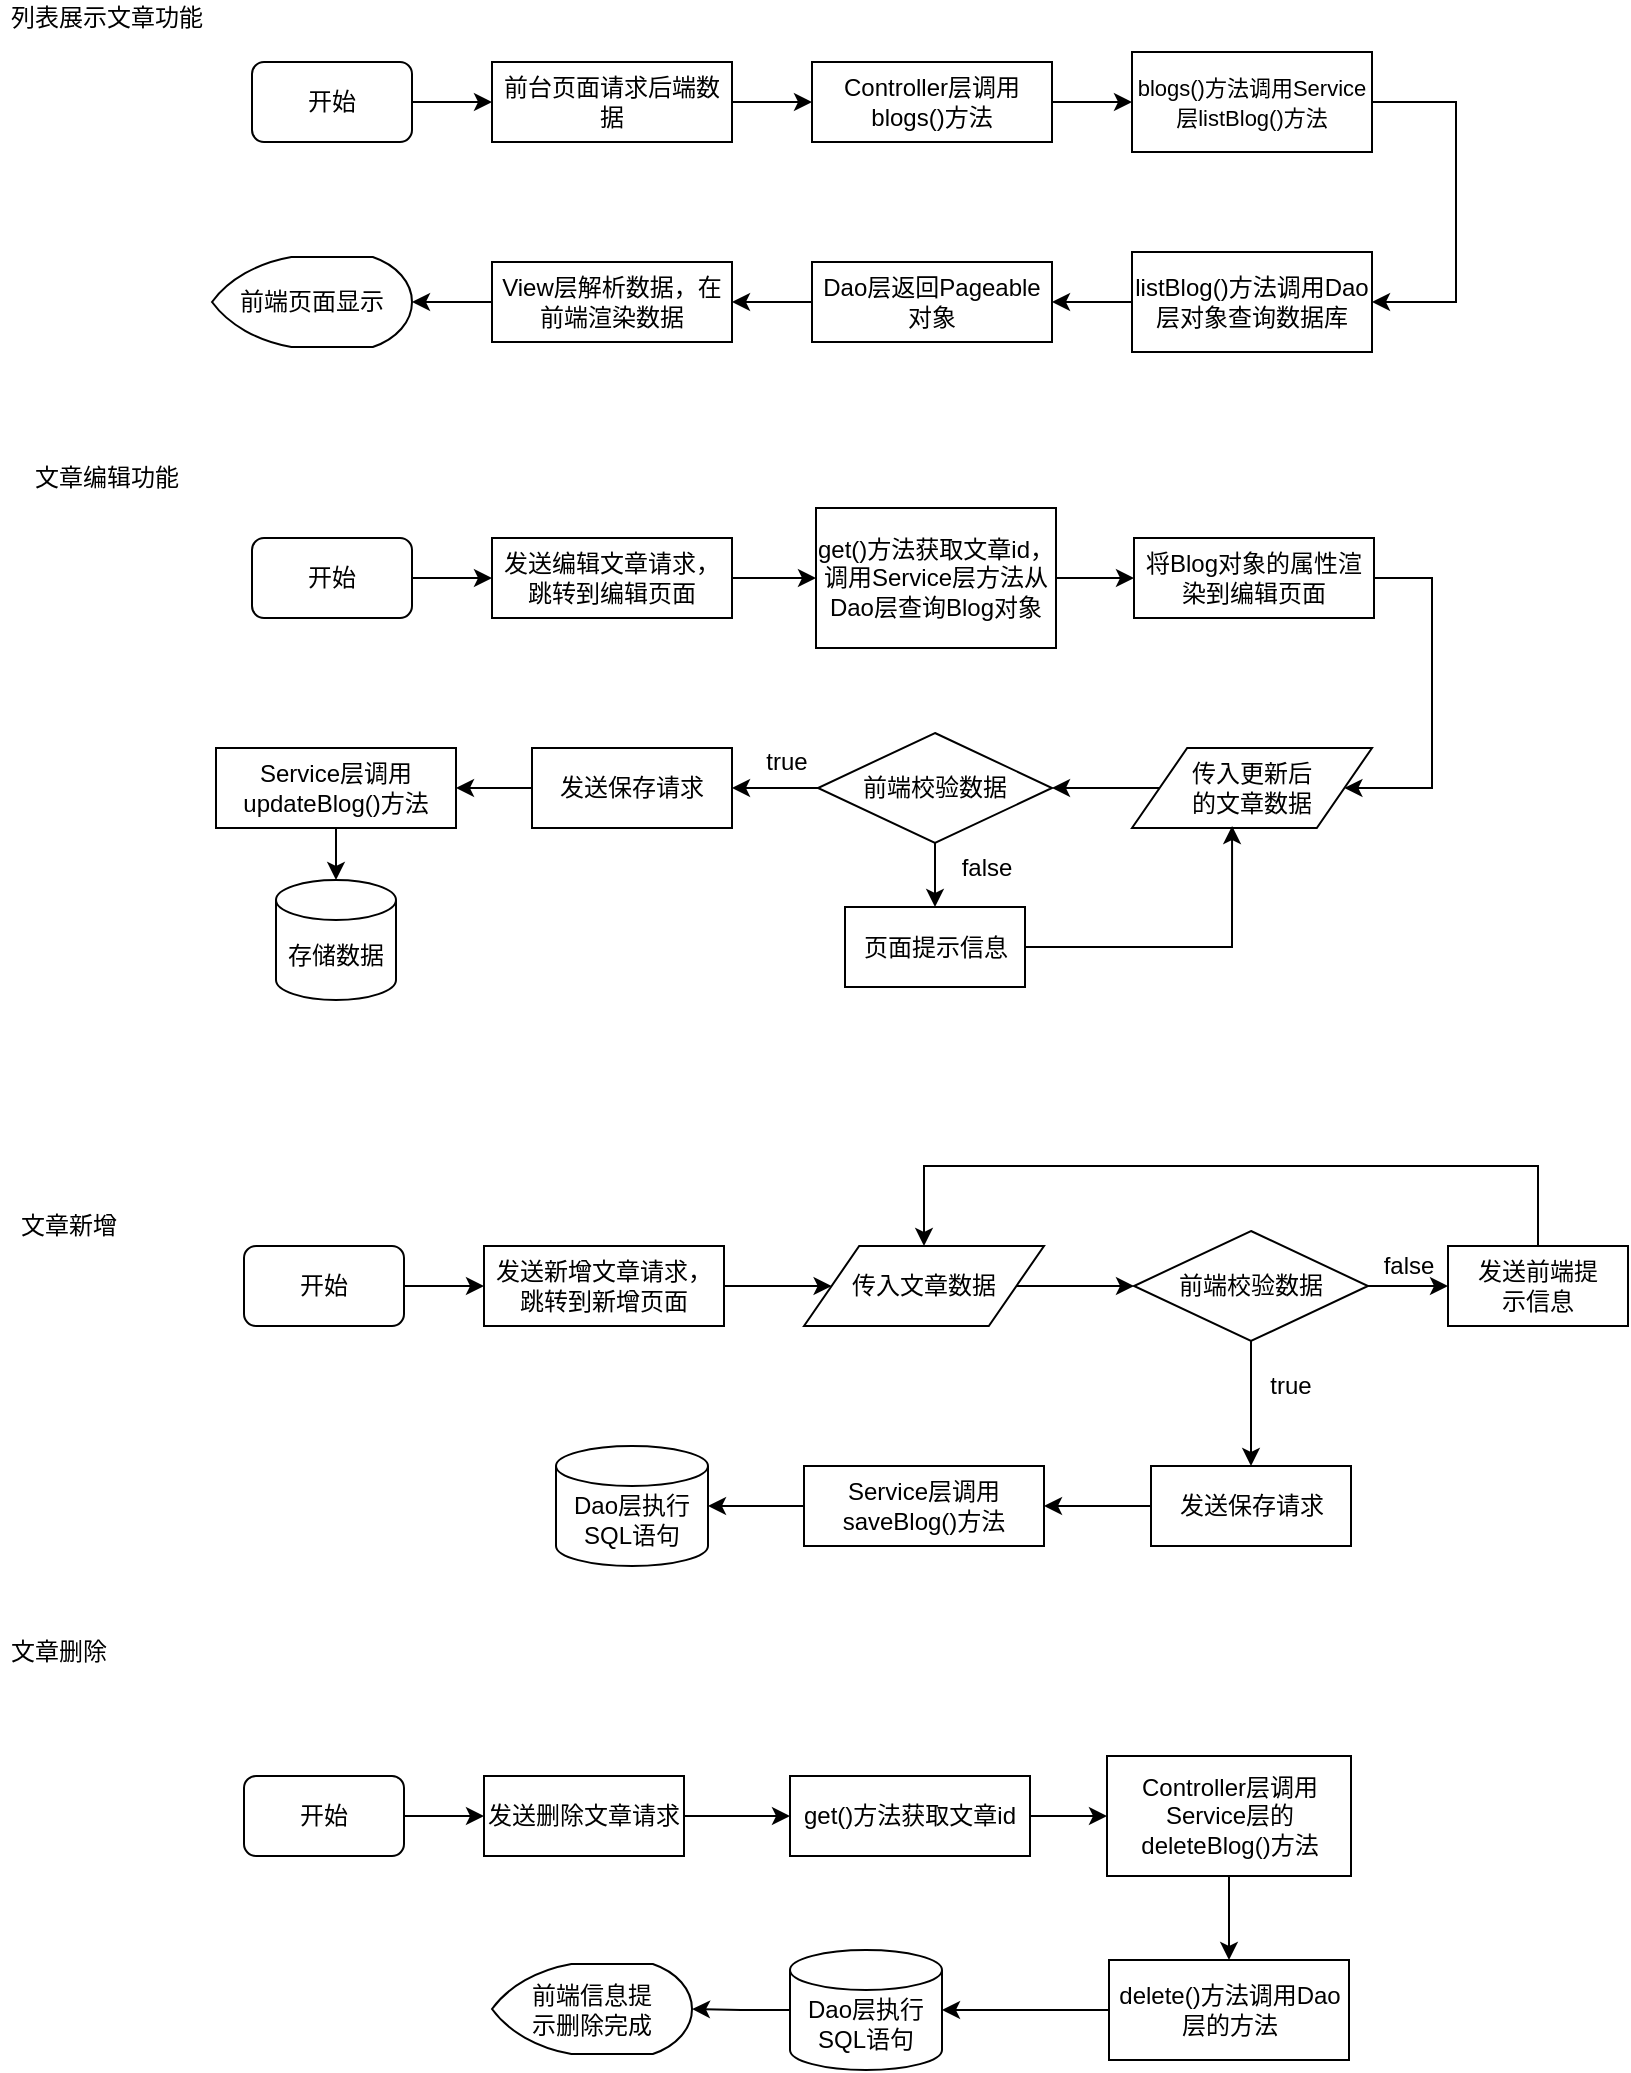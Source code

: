 <mxfile version="18.1.1" type="github">
  <diagram id="C5RBs43oDa-KdzZeNtuy" name="Page-1">
    <mxGraphModel dx="1422" dy="905" grid="1" gridSize="10" guides="1" tooltips="1" connect="1" arrows="1" fold="1" page="1" pageScale="1" pageWidth="1200" pageHeight="1920" math="0" shadow="0">
      <root>
        <mxCell id="WIyWlLk6GJQsqaUBKTNV-0" />
        <mxCell id="WIyWlLk6GJQsqaUBKTNV-1" parent="WIyWlLk6GJQsqaUBKTNV-0" />
        <mxCell id="llNl7VoYxa_XHELYgRbV-3" value="" style="edgeStyle=orthogonalEdgeStyle;rounded=0;orthogonalLoop=1;jettySize=auto;html=1;" edge="1" parent="WIyWlLk6GJQsqaUBKTNV-1" source="WIyWlLk6GJQsqaUBKTNV-3" target="llNl7VoYxa_XHELYgRbV-2">
          <mxGeometry relative="1" as="geometry" />
        </mxCell>
        <mxCell id="WIyWlLk6GJQsqaUBKTNV-3" value="开始" style="rounded=1;whiteSpace=wrap;html=1;fontSize=12;glass=0;strokeWidth=1;shadow=0;" parent="WIyWlLk6GJQsqaUBKTNV-1" vertex="1">
          <mxGeometry x="158" y="41" width="80" height="40" as="geometry" />
        </mxCell>
        <mxCell id="llNl7VoYxa_XHELYgRbV-5" value="" style="edgeStyle=orthogonalEdgeStyle;rounded=0;orthogonalLoop=1;jettySize=auto;html=1;" edge="1" parent="WIyWlLk6GJQsqaUBKTNV-1" source="llNl7VoYxa_XHELYgRbV-2" target="llNl7VoYxa_XHELYgRbV-4">
          <mxGeometry relative="1" as="geometry" />
        </mxCell>
        <mxCell id="llNl7VoYxa_XHELYgRbV-2" value="前台页面请求后端数据" style="whiteSpace=wrap;html=1;rounded=0;glass=0;strokeWidth=1;shadow=0;" vertex="1" parent="WIyWlLk6GJQsqaUBKTNV-1">
          <mxGeometry x="278" y="41" width="120" height="40" as="geometry" />
        </mxCell>
        <mxCell id="llNl7VoYxa_XHELYgRbV-7" value="" style="edgeStyle=orthogonalEdgeStyle;rounded=0;orthogonalLoop=1;jettySize=auto;html=1;entryX=0;entryY=0.5;entryDx=0;entryDy=0;" edge="1" parent="WIyWlLk6GJQsqaUBKTNV-1" source="llNl7VoYxa_XHELYgRbV-4" target="llNl7VoYxa_XHELYgRbV-6">
          <mxGeometry relative="1" as="geometry">
            <mxPoint x="598" y="61" as="targetPoint" />
          </mxGeometry>
        </mxCell>
        <mxCell id="llNl7VoYxa_XHELYgRbV-4" value="Controller层调用blogs()方法" style="whiteSpace=wrap;html=1;rounded=0;glass=0;strokeWidth=1;shadow=0;" vertex="1" parent="WIyWlLk6GJQsqaUBKTNV-1">
          <mxGeometry x="438" y="41" width="120" height="40" as="geometry" />
        </mxCell>
        <mxCell id="llNl7VoYxa_XHELYgRbV-40" style="edgeStyle=orthogonalEdgeStyle;rounded=0;orthogonalLoop=1;jettySize=auto;html=1;fontSize=12;entryX=1;entryY=0.5;entryDx=0;entryDy=0;" edge="1" parent="WIyWlLk6GJQsqaUBKTNV-1" source="llNl7VoYxa_XHELYgRbV-6" target="llNl7VoYxa_XHELYgRbV-8">
          <mxGeometry relative="1" as="geometry">
            <mxPoint x="780" y="160" as="targetPoint" />
            <Array as="points">
              <mxPoint x="760" y="61" />
              <mxPoint x="760" y="161" />
            </Array>
          </mxGeometry>
        </mxCell>
        <mxCell id="llNl7VoYxa_XHELYgRbV-6" value="&lt;font style=&quot;font-size: 11px; line-height: 0.8;&quot;&gt;blogs()方法调用Service层listBlog()方法&lt;/font&gt;" style="whiteSpace=wrap;html=1;rounded=0;glass=0;strokeWidth=1;shadow=0;" vertex="1" parent="WIyWlLk6GJQsqaUBKTNV-1">
          <mxGeometry x="598" y="36" width="120" height="50" as="geometry" />
        </mxCell>
        <mxCell id="llNl7VoYxa_XHELYgRbV-11" value="" style="edgeStyle=orthogonalEdgeStyle;rounded=0;orthogonalLoop=1;jettySize=auto;html=1;fontSize=12;" edge="1" parent="WIyWlLk6GJQsqaUBKTNV-1" source="llNl7VoYxa_XHELYgRbV-8" target="llNl7VoYxa_XHELYgRbV-10">
          <mxGeometry relative="1" as="geometry" />
        </mxCell>
        <mxCell id="llNl7VoYxa_XHELYgRbV-8" value="listBlog()方法调用Dao层对象查询数据库" style="whiteSpace=wrap;html=1;rounded=0;glass=0;strokeWidth=1;shadow=0;" vertex="1" parent="WIyWlLk6GJQsqaUBKTNV-1">
          <mxGeometry x="598" y="136" width="120" height="50" as="geometry" />
        </mxCell>
        <mxCell id="llNl7VoYxa_XHELYgRbV-13" value="" style="edgeStyle=orthogonalEdgeStyle;rounded=0;orthogonalLoop=1;jettySize=auto;html=1;fontSize=12;" edge="1" parent="WIyWlLk6GJQsqaUBKTNV-1" source="llNl7VoYxa_XHELYgRbV-10" target="llNl7VoYxa_XHELYgRbV-12">
          <mxGeometry relative="1" as="geometry" />
        </mxCell>
        <mxCell id="llNl7VoYxa_XHELYgRbV-10" value="Dao层返回Pageable对象" style="whiteSpace=wrap;html=1;rounded=0;glass=0;strokeWidth=1;shadow=0;" vertex="1" parent="WIyWlLk6GJQsqaUBKTNV-1">
          <mxGeometry x="438" y="141" width="120" height="40" as="geometry" />
        </mxCell>
        <mxCell id="llNl7VoYxa_XHELYgRbV-27" style="edgeStyle=orthogonalEdgeStyle;rounded=0;orthogonalLoop=1;jettySize=auto;html=1;entryX=1;entryY=0.5;entryDx=0;entryDy=0;entryPerimeter=0;fontSize=12;" edge="1" parent="WIyWlLk6GJQsqaUBKTNV-1" source="llNl7VoYxa_XHELYgRbV-12" target="llNl7VoYxa_XHELYgRbV-26">
          <mxGeometry relative="1" as="geometry" />
        </mxCell>
        <mxCell id="llNl7VoYxa_XHELYgRbV-12" value="View层解析数据，在前端渲染数据" style="whiteSpace=wrap;html=1;rounded=0;glass=0;strokeWidth=1;shadow=0;" vertex="1" parent="WIyWlLk6GJQsqaUBKTNV-1">
          <mxGeometry x="278" y="141" width="120" height="40" as="geometry" />
        </mxCell>
        <mxCell id="llNl7VoYxa_XHELYgRbV-19" value="" style="edgeStyle=orthogonalEdgeStyle;rounded=0;orthogonalLoop=1;jettySize=auto;html=1;fontSize=12;" edge="1" parent="WIyWlLk6GJQsqaUBKTNV-1" source="llNl7VoYxa_XHELYgRbV-17" target="llNl7VoYxa_XHELYgRbV-18">
          <mxGeometry relative="1" as="geometry" />
        </mxCell>
        <mxCell id="llNl7VoYxa_XHELYgRbV-17" value="开始" style="rounded=1;whiteSpace=wrap;html=1;fontSize=12;glass=0;strokeWidth=1;shadow=0;" vertex="1" parent="WIyWlLk6GJQsqaUBKTNV-1">
          <mxGeometry x="158" y="279" width="80" height="40" as="geometry" />
        </mxCell>
        <mxCell id="llNl7VoYxa_XHELYgRbV-21" value="" style="edgeStyle=orthogonalEdgeStyle;rounded=0;orthogonalLoop=1;jettySize=auto;html=1;fontSize=12;" edge="1" parent="WIyWlLk6GJQsqaUBKTNV-1" source="llNl7VoYxa_XHELYgRbV-18" target="llNl7VoYxa_XHELYgRbV-20">
          <mxGeometry relative="1" as="geometry" />
        </mxCell>
        <mxCell id="llNl7VoYxa_XHELYgRbV-18" value="发送编辑文章请求，跳转到编辑页面" style="whiteSpace=wrap;html=1;rounded=0;glass=0;strokeWidth=1;shadow=0;" vertex="1" parent="WIyWlLk6GJQsqaUBKTNV-1">
          <mxGeometry x="278" y="279" width="120" height="40" as="geometry" />
        </mxCell>
        <mxCell id="llNl7VoYxa_XHELYgRbV-23" value="" style="edgeStyle=orthogonalEdgeStyle;rounded=0;orthogonalLoop=1;jettySize=auto;html=1;fontSize=12;" edge="1" parent="WIyWlLk6GJQsqaUBKTNV-1" source="llNl7VoYxa_XHELYgRbV-20" target="llNl7VoYxa_XHELYgRbV-22">
          <mxGeometry relative="1" as="geometry" />
        </mxCell>
        <mxCell id="llNl7VoYxa_XHELYgRbV-20" value="get()方法获取文章id，调用Service层方法从Dao层查询Blog对象" style="whiteSpace=wrap;html=1;rounded=0;glass=0;strokeWidth=1;shadow=0;" vertex="1" parent="WIyWlLk6GJQsqaUBKTNV-1">
          <mxGeometry x="440" y="264" width="120" height="70" as="geometry" />
        </mxCell>
        <mxCell id="llNl7VoYxa_XHELYgRbV-25" value="" style="edgeStyle=orthogonalEdgeStyle;rounded=0;orthogonalLoop=1;jettySize=auto;html=1;fontSize=12;exitX=1;exitY=0.5;exitDx=0;exitDy=0;entryX=1;entryY=0.5;entryDx=0;entryDy=0;" edge="1" parent="WIyWlLk6GJQsqaUBKTNV-1" source="llNl7VoYxa_XHELYgRbV-22" target="llNl7VoYxa_XHELYgRbV-30">
          <mxGeometry relative="1" as="geometry">
            <mxPoint x="708" y="404" as="targetPoint" />
            <Array as="points">
              <mxPoint x="748" y="299" />
              <mxPoint x="748" y="404" />
            </Array>
          </mxGeometry>
        </mxCell>
        <mxCell id="llNl7VoYxa_XHELYgRbV-22" value="将Blog对象的属性渲染到编辑页面" style="whiteSpace=wrap;html=1;rounded=0;glass=0;strokeWidth=1;shadow=0;" vertex="1" parent="WIyWlLk6GJQsqaUBKTNV-1">
          <mxGeometry x="599" y="279" width="120" height="40" as="geometry" />
        </mxCell>
        <mxCell id="llNl7VoYxa_XHELYgRbV-29" value="" style="edgeStyle=orthogonalEdgeStyle;rounded=0;orthogonalLoop=1;jettySize=auto;html=1;fontSize=12;exitX=0;exitY=0.5;exitDx=0;exitDy=0;entryX=1;entryY=0.5;entryDx=0;entryDy=0;entryPerimeter=0;" edge="1" parent="WIyWlLk6GJQsqaUBKTNV-1" source="llNl7VoYxa_XHELYgRbV-30" target="llNl7VoYxa_XHELYgRbV-68">
          <mxGeometry relative="1" as="geometry">
            <mxPoint x="608" y="404" as="sourcePoint" />
          </mxGeometry>
        </mxCell>
        <mxCell id="llNl7VoYxa_XHELYgRbV-26" value="前端页面显示" style="strokeWidth=1;html=1;shape=mxgraph.flowchart.display;whiteSpace=wrap;rounded=0;fontSize=12;" vertex="1" parent="WIyWlLk6GJQsqaUBKTNV-1">
          <mxGeometry x="138" y="138.5" width="100" height="45" as="geometry" />
        </mxCell>
        <mxCell id="llNl7VoYxa_XHELYgRbV-32" value="" style="edgeStyle=orthogonalEdgeStyle;rounded=0;orthogonalLoop=1;jettySize=auto;html=1;fontSize=12;" edge="1" parent="WIyWlLk6GJQsqaUBKTNV-1" source="llNl7VoYxa_XHELYgRbV-28" target="llNl7VoYxa_XHELYgRbV-31">
          <mxGeometry relative="1" as="geometry" />
        </mxCell>
        <mxCell id="llNl7VoYxa_XHELYgRbV-28" value="发送保存请求" style="whiteSpace=wrap;html=1;rounded=0;glass=0;strokeWidth=1;shadow=0;" vertex="1" parent="WIyWlLk6GJQsqaUBKTNV-1">
          <mxGeometry x="298" y="384" width="100" height="40" as="geometry" />
        </mxCell>
        <mxCell id="llNl7VoYxa_XHELYgRbV-30" value="传入更新后&lt;br&gt;的文章数据" style="shape=parallelogram;html=1;strokeWidth=1;perimeter=parallelogramPerimeter;whiteSpace=wrap;rounded=0;arcSize=12;size=0.23;fontSize=12;" vertex="1" parent="WIyWlLk6GJQsqaUBKTNV-1">
          <mxGeometry x="598" y="384" width="120" height="40" as="geometry" />
        </mxCell>
        <mxCell id="llNl7VoYxa_XHELYgRbV-36" value="" style="edgeStyle=orthogonalEdgeStyle;rounded=0;orthogonalLoop=1;jettySize=auto;html=1;fontSize=12;" edge="1" parent="WIyWlLk6GJQsqaUBKTNV-1" source="llNl7VoYxa_XHELYgRbV-31" target="llNl7VoYxa_XHELYgRbV-35">
          <mxGeometry relative="1" as="geometry" />
        </mxCell>
        <mxCell id="llNl7VoYxa_XHELYgRbV-31" value="Service层调用updateBlog()方法" style="whiteSpace=wrap;html=1;rounded=0;glass=0;strokeWidth=1;shadow=0;" vertex="1" parent="WIyWlLk6GJQsqaUBKTNV-1">
          <mxGeometry x="140" y="384" width="120" height="40" as="geometry" />
        </mxCell>
        <mxCell id="llNl7VoYxa_XHELYgRbV-35" value="&lt;br&gt;存储数据" style="strokeWidth=1;html=1;shape=mxgraph.flowchart.database;whiteSpace=wrap;rounded=0;fontSize=12;" vertex="1" parent="WIyWlLk6GJQsqaUBKTNV-1">
          <mxGeometry x="170" y="450" width="60" height="60" as="geometry" />
        </mxCell>
        <mxCell id="llNl7VoYxa_XHELYgRbV-37" value="列表展示文章功能" style="text;html=1;align=center;verticalAlign=middle;resizable=0;points=[];autosize=1;strokeColor=none;fillColor=none;fontSize=12;" vertex="1" parent="WIyWlLk6GJQsqaUBKTNV-1">
          <mxGeometry x="32" y="10" width="106" height="18" as="geometry" />
        </mxCell>
        <mxCell id="llNl7VoYxa_XHELYgRbV-38" value="文章编辑功能" style="text;html=1;align=center;verticalAlign=middle;resizable=0;points=[];autosize=1;strokeColor=none;fillColor=none;fontSize=12;" vertex="1" parent="WIyWlLk6GJQsqaUBKTNV-1">
          <mxGeometry x="44" y="240" width="82" height="18" as="geometry" />
        </mxCell>
        <mxCell id="llNl7VoYxa_XHELYgRbV-41" value="" style="edgeStyle=orthogonalEdgeStyle;rounded=0;orthogonalLoop=1;jettySize=auto;html=1;fontSize=12;" edge="1" parent="WIyWlLk6GJQsqaUBKTNV-1" source="llNl7VoYxa_XHELYgRbV-42" target="llNl7VoYxa_XHELYgRbV-43">
          <mxGeometry relative="1" as="geometry" />
        </mxCell>
        <mxCell id="llNl7VoYxa_XHELYgRbV-42" value="开始" style="rounded=1;whiteSpace=wrap;html=1;fontSize=12;glass=0;strokeWidth=1;shadow=0;" vertex="1" parent="WIyWlLk6GJQsqaUBKTNV-1">
          <mxGeometry x="154" y="633" width="80" height="40" as="geometry" />
        </mxCell>
        <mxCell id="llNl7VoYxa_XHELYgRbV-47" style="edgeStyle=orthogonalEdgeStyle;rounded=0;orthogonalLoop=1;jettySize=auto;html=1;fontSize=12;" edge="1" parent="WIyWlLk6GJQsqaUBKTNV-1" source="llNl7VoYxa_XHELYgRbV-43" target="llNl7VoYxa_XHELYgRbV-45">
          <mxGeometry relative="1" as="geometry" />
        </mxCell>
        <mxCell id="llNl7VoYxa_XHELYgRbV-43" value="发送新增文章请求，跳转到新增页面" style="whiteSpace=wrap;html=1;rounded=0;glass=0;strokeWidth=1;shadow=0;" vertex="1" parent="WIyWlLk6GJQsqaUBKTNV-1">
          <mxGeometry x="274" y="633" width="120" height="40" as="geometry" />
        </mxCell>
        <mxCell id="llNl7VoYxa_XHELYgRbV-44" value="文章新增" style="text;html=1;align=center;verticalAlign=middle;resizable=0;points=[];autosize=1;strokeColor=none;fillColor=none;fontSize=12;" vertex="1" parent="WIyWlLk6GJQsqaUBKTNV-1">
          <mxGeometry x="36" y="613" width="60" height="20" as="geometry" />
        </mxCell>
        <mxCell id="llNl7VoYxa_XHELYgRbV-52" style="edgeStyle=orthogonalEdgeStyle;rounded=0;orthogonalLoop=1;jettySize=auto;html=1;exitX=0.5;exitY=1;exitDx=0;exitDy=0;fontSize=12;startArrow=none;entryX=0.5;entryY=0;entryDx=0;entryDy=0;exitPerimeter=0;" edge="1" parent="WIyWlLk6GJQsqaUBKTNV-1" source="llNl7VoYxa_XHELYgRbV-54" target="llNl7VoYxa_XHELYgRbV-49">
          <mxGeometry relative="1" as="geometry">
            <mxPoint x="806" y="693" as="targetPoint" />
          </mxGeometry>
        </mxCell>
        <mxCell id="llNl7VoYxa_XHELYgRbV-61" value="true" style="edgeLabel;html=1;align=center;verticalAlign=middle;resizable=0;points=[];fontSize=12;" vertex="1" connectable="0" parent="llNl7VoYxa_XHELYgRbV-52">
          <mxGeometry x="-0.472" y="10" relative="1" as="geometry">
            <mxPoint x="9" y="6" as="offset" />
          </mxGeometry>
        </mxCell>
        <mxCell id="llNl7VoYxa_XHELYgRbV-45" value="传入文章数据" style="shape=parallelogram;html=1;strokeWidth=1;perimeter=parallelogramPerimeter;whiteSpace=wrap;rounded=0;arcSize=12;size=0.23;fontSize=12;" vertex="1" parent="WIyWlLk6GJQsqaUBKTNV-1">
          <mxGeometry x="434" y="633" width="120" height="40" as="geometry" />
        </mxCell>
        <mxCell id="llNl7VoYxa_XHELYgRbV-48" value="" style="edgeStyle=orthogonalEdgeStyle;rounded=0;orthogonalLoop=1;jettySize=auto;html=1;fontSize=12;exitX=0;exitY=0.5;exitDx=0;exitDy=0;" edge="1" parent="WIyWlLk6GJQsqaUBKTNV-1" source="llNl7VoYxa_XHELYgRbV-49" target="llNl7VoYxa_XHELYgRbV-51">
          <mxGeometry relative="1" as="geometry">
            <Array as="points">
              <mxPoint x="596" y="763" />
              <mxPoint x="596" y="763" />
            </Array>
          </mxGeometry>
        </mxCell>
        <mxCell id="llNl7VoYxa_XHELYgRbV-49" value="发送保存请求" style="whiteSpace=wrap;html=1;rounded=0;glass=0;strokeWidth=1;shadow=0;" vertex="1" parent="WIyWlLk6GJQsqaUBKTNV-1">
          <mxGeometry x="607.5" y="743" width="100" height="40" as="geometry" />
        </mxCell>
        <mxCell id="llNl7VoYxa_XHELYgRbV-50" value="" style="edgeStyle=orthogonalEdgeStyle;rounded=0;orthogonalLoop=1;jettySize=auto;html=1;fontSize=12;exitX=0;exitY=0.5;exitDx=0;exitDy=0;entryX=1;entryY=0.5;entryDx=0;entryDy=0;entryPerimeter=0;" edge="1" parent="WIyWlLk6GJQsqaUBKTNV-1" source="llNl7VoYxa_XHELYgRbV-51" target="llNl7VoYxa_XHELYgRbV-53">
          <mxGeometry relative="1" as="geometry">
            <mxPoint x="498" y="783" as="targetPoint" />
          </mxGeometry>
        </mxCell>
        <mxCell id="llNl7VoYxa_XHELYgRbV-51" value="Service层调用saveBlog()方法" style="whiteSpace=wrap;html=1;rounded=0;glass=0;strokeWidth=1;shadow=0;" vertex="1" parent="WIyWlLk6GJQsqaUBKTNV-1">
          <mxGeometry x="434" y="743" width="120" height="40" as="geometry" />
        </mxCell>
        <mxCell id="llNl7VoYxa_XHELYgRbV-53" value="&lt;br&gt;Dao层执行SQL语句" style="strokeWidth=1;html=1;shape=mxgraph.flowchart.database;whiteSpace=wrap;rounded=0;fontSize=12;" vertex="1" parent="WIyWlLk6GJQsqaUBKTNV-1">
          <mxGeometry x="310" y="733" width="76" height="60" as="geometry" />
        </mxCell>
        <mxCell id="llNl7VoYxa_XHELYgRbV-58" value="" style="edgeStyle=orthogonalEdgeStyle;rounded=0;orthogonalLoop=1;jettySize=auto;html=1;fontSize=12;endArrow=classic;endFill=1;" edge="1" parent="WIyWlLk6GJQsqaUBKTNV-1" source="llNl7VoYxa_XHELYgRbV-54" target="llNl7VoYxa_XHELYgRbV-57">
          <mxGeometry relative="1" as="geometry" />
        </mxCell>
        <mxCell id="llNl7VoYxa_XHELYgRbV-54" value="前端校验数据" style="strokeWidth=1;html=1;shape=mxgraph.flowchart.decision;whiteSpace=wrap;rounded=0;fontSize=12;" vertex="1" parent="WIyWlLk6GJQsqaUBKTNV-1">
          <mxGeometry x="599" y="625.5" width="117" height="55" as="geometry" />
        </mxCell>
        <mxCell id="llNl7VoYxa_XHELYgRbV-55" value="" style="edgeStyle=orthogonalEdgeStyle;rounded=0;orthogonalLoop=1;jettySize=auto;html=1;exitX=1;exitY=0.5;exitDx=0;exitDy=0;fontSize=12;endArrow=classic;endFill=1;" edge="1" parent="WIyWlLk6GJQsqaUBKTNV-1" source="llNl7VoYxa_XHELYgRbV-45" target="llNl7VoYxa_XHELYgRbV-54">
          <mxGeometry relative="1" as="geometry">
            <mxPoint x="540.2" y="653" as="sourcePoint" />
            <mxPoint x="916" y="653" as="targetPoint" />
            <Array as="points" />
          </mxGeometry>
        </mxCell>
        <mxCell id="llNl7VoYxa_XHELYgRbV-60" style="edgeStyle=orthogonalEdgeStyle;rounded=0;orthogonalLoop=1;jettySize=auto;html=1;entryX=0.5;entryY=0;entryDx=0;entryDy=0;fontSize=12;endArrow=classic;endFill=1;" edge="1" parent="WIyWlLk6GJQsqaUBKTNV-1" source="llNl7VoYxa_XHELYgRbV-57" target="llNl7VoYxa_XHELYgRbV-45">
          <mxGeometry relative="1" as="geometry">
            <Array as="points">
              <mxPoint x="801" y="593" />
              <mxPoint x="494" y="593" />
            </Array>
          </mxGeometry>
        </mxCell>
        <mxCell id="llNl7VoYxa_XHELYgRbV-57" value="发送前端提&lt;br&gt;示信息" style="whiteSpace=wrap;html=1;strokeWidth=1;rounded=0;" vertex="1" parent="WIyWlLk6GJQsqaUBKTNV-1">
          <mxGeometry x="756" y="633" width="90" height="40" as="geometry" />
        </mxCell>
        <mxCell id="llNl7VoYxa_XHELYgRbV-59" value="false" style="text;html=1;align=center;verticalAlign=middle;resizable=0;points=[];autosize=1;strokeColor=none;fillColor=none;fontSize=12;" vertex="1" parent="WIyWlLk6GJQsqaUBKTNV-1">
          <mxGeometry x="716" y="633" width="40" height="20" as="geometry" />
        </mxCell>
        <mxCell id="llNl7VoYxa_XHELYgRbV-67" value="" style="edgeStyle=orthogonalEdgeStyle;rounded=0;orthogonalLoop=1;jettySize=auto;html=1;fontSize=12;endArrow=classic;endFill=1;exitX=0.5;exitY=1;exitDx=0;exitDy=0;exitPerimeter=0;" edge="1" parent="WIyWlLk6GJQsqaUBKTNV-1" source="llNl7VoYxa_XHELYgRbV-68" target="llNl7VoYxa_XHELYgRbV-69">
          <mxGeometry relative="1" as="geometry" />
        </mxCell>
        <mxCell id="llNl7VoYxa_XHELYgRbV-72" style="edgeStyle=orthogonalEdgeStyle;rounded=0;orthogonalLoop=1;jettySize=auto;html=1;fontSize=12;endArrow=classic;endFill=1;" edge="1" parent="WIyWlLk6GJQsqaUBKTNV-1" source="llNl7VoYxa_XHELYgRbV-68" target="llNl7VoYxa_XHELYgRbV-28">
          <mxGeometry relative="1" as="geometry" />
        </mxCell>
        <mxCell id="llNl7VoYxa_XHELYgRbV-68" value="前端校验数据" style="strokeWidth=1;html=1;shape=mxgraph.flowchart.decision;whiteSpace=wrap;rounded=0;fontSize=12;" vertex="1" parent="WIyWlLk6GJQsqaUBKTNV-1">
          <mxGeometry x="441" y="376.5" width="117" height="55" as="geometry" />
        </mxCell>
        <mxCell id="llNl7VoYxa_XHELYgRbV-71" style="edgeStyle=orthogonalEdgeStyle;rounded=0;orthogonalLoop=1;jettySize=auto;html=1;fontSize=12;endArrow=classic;endFill=1;entryX=0.417;entryY=0.975;entryDx=0;entryDy=0;entryPerimeter=0;" edge="1" parent="WIyWlLk6GJQsqaUBKTNV-1" source="llNl7VoYxa_XHELYgRbV-69" target="llNl7VoYxa_XHELYgRbV-30">
          <mxGeometry relative="1" as="geometry">
            <mxPoint x="605" y="483.5" as="targetPoint" />
          </mxGeometry>
        </mxCell>
        <mxCell id="llNl7VoYxa_XHELYgRbV-69" value="页面提示信息" style="whiteSpace=wrap;html=1;strokeWidth=1;rounded=0;" vertex="1" parent="WIyWlLk6GJQsqaUBKTNV-1">
          <mxGeometry x="454.5" y="463.5" width="90" height="40" as="geometry" />
        </mxCell>
        <mxCell id="llNl7VoYxa_XHELYgRbV-70" value="false" style="text;html=1;align=center;verticalAlign=middle;resizable=0;points=[];autosize=1;strokeColor=none;fillColor=none;fontSize=12;" vertex="1" parent="WIyWlLk6GJQsqaUBKTNV-1">
          <mxGeometry x="504.5" y="434" width="40" height="20" as="geometry" />
        </mxCell>
        <mxCell id="llNl7VoYxa_XHELYgRbV-73" value="true" style="text;html=1;align=center;verticalAlign=middle;resizable=0;points=[];autosize=1;strokeColor=none;fillColor=none;fontSize=12;" vertex="1" parent="WIyWlLk6GJQsqaUBKTNV-1">
          <mxGeometry x="409" y="382" width="31" height="18" as="geometry" />
        </mxCell>
        <mxCell id="llNl7VoYxa_XHELYgRbV-77" value="" style="edgeStyle=orthogonalEdgeStyle;rounded=0;orthogonalLoop=1;jettySize=auto;html=1;fontSize=12;" edge="1" parent="WIyWlLk6GJQsqaUBKTNV-1" source="llNl7VoYxa_XHELYgRbV-78" target="llNl7VoYxa_XHELYgRbV-79">
          <mxGeometry relative="1" as="geometry" />
        </mxCell>
        <mxCell id="llNl7VoYxa_XHELYgRbV-78" value="开始" style="rounded=1;whiteSpace=wrap;html=1;fontSize=12;glass=0;strokeWidth=1;shadow=0;" vertex="1" parent="WIyWlLk6GJQsqaUBKTNV-1">
          <mxGeometry x="154" y="898" width="80" height="40" as="geometry" />
        </mxCell>
        <mxCell id="llNl7VoYxa_XHELYgRbV-82" style="edgeStyle=orthogonalEdgeStyle;rounded=0;orthogonalLoop=1;jettySize=auto;html=1;entryX=0;entryY=0.5;entryDx=0;entryDy=0;fontSize=12;endArrow=classic;endFill=1;" edge="1" parent="WIyWlLk6GJQsqaUBKTNV-1" source="llNl7VoYxa_XHELYgRbV-79" target="llNl7VoYxa_XHELYgRbV-81">
          <mxGeometry relative="1" as="geometry" />
        </mxCell>
        <mxCell id="llNl7VoYxa_XHELYgRbV-79" value="发送删除文章请求" style="whiteSpace=wrap;html=1;rounded=0;glass=0;strokeWidth=1;shadow=0;" vertex="1" parent="WIyWlLk6GJQsqaUBKTNV-1">
          <mxGeometry x="274" y="898" width="100" height="40" as="geometry" />
        </mxCell>
        <mxCell id="llNl7VoYxa_XHELYgRbV-80" value="文章删除" style="text;html=1;align=center;verticalAlign=middle;resizable=0;points=[];autosize=1;strokeColor=none;fillColor=none;fontSize=12;" vertex="1" parent="WIyWlLk6GJQsqaUBKTNV-1">
          <mxGeometry x="32" y="827" width="58" height="18" as="geometry" />
        </mxCell>
        <mxCell id="llNl7VoYxa_XHELYgRbV-84" value="" style="edgeStyle=orthogonalEdgeStyle;rounded=0;orthogonalLoop=1;jettySize=auto;html=1;fontSize=12;endArrow=classic;endFill=1;" edge="1" parent="WIyWlLk6GJQsqaUBKTNV-1" source="llNl7VoYxa_XHELYgRbV-81" target="llNl7VoYxa_XHELYgRbV-83">
          <mxGeometry relative="1" as="geometry" />
        </mxCell>
        <mxCell id="llNl7VoYxa_XHELYgRbV-81" value="get()方法获取文章id" style="whiteSpace=wrap;html=1;rounded=0;glass=0;strokeWidth=1;shadow=0;" vertex="1" parent="WIyWlLk6GJQsqaUBKTNV-1">
          <mxGeometry x="427" y="898" width="120" height="40" as="geometry" />
        </mxCell>
        <mxCell id="llNl7VoYxa_XHELYgRbV-86" value="" style="edgeStyle=orthogonalEdgeStyle;rounded=0;orthogonalLoop=1;jettySize=auto;html=1;fontSize=12;endArrow=classic;endFill=1;" edge="1" parent="WIyWlLk6GJQsqaUBKTNV-1" source="llNl7VoYxa_XHELYgRbV-83" target="llNl7VoYxa_XHELYgRbV-85">
          <mxGeometry relative="1" as="geometry" />
        </mxCell>
        <mxCell id="llNl7VoYxa_XHELYgRbV-83" value="Controller层调用Service层的deleteBlog()方法" style="whiteSpace=wrap;html=1;rounded=0;glass=0;strokeWidth=1;shadow=0;" vertex="1" parent="WIyWlLk6GJQsqaUBKTNV-1">
          <mxGeometry x="585.5" y="888" width="122" height="60" as="geometry" />
        </mxCell>
        <mxCell id="llNl7VoYxa_XHELYgRbV-92" style="edgeStyle=orthogonalEdgeStyle;rounded=0;orthogonalLoop=1;jettySize=auto;html=1;fontSize=12;endArrow=classic;endFill=1;" edge="1" parent="WIyWlLk6GJQsqaUBKTNV-1" source="llNl7VoYxa_XHELYgRbV-85" target="llNl7VoYxa_XHELYgRbV-89">
          <mxGeometry relative="1" as="geometry" />
        </mxCell>
        <mxCell id="llNl7VoYxa_XHELYgRbV-85" value="delete()方法调用Dao层的方法" style="whiteSpace=wrap;html=1;rounded=0;glass=0;strokeWidth=1;shadow=0;" vertex="1" parent="WIyWlLk6GJQsqaUBKTNV-1">
          <mxGeometry x="586.5" y="990" width="120" height="50" as="geometry" />
        </mxCell>
        <mxCell id="llNl7VoYxa_XHELYgRbV-94" style="edgeStyle=orthogonalEdgeStyle;rounded=0;orthogonalLoop=1;jettySize=auto;html=1;entryX=1;entryY=0.5;entryDx=0;entryDy=0;entryPerimeter=0;fontSize=12;endArrow=classic;endFill=1;" edge="1" parent="WIyWlLk6GJQsqaUBKTNV-1" source="llNl7VoYxa_XHELYgRbV-89" target="llNl7VoYxa_XHELYgRbV-93">
          <mxGeometry relative="1" as="geometry" />
        </mxCell>
        <mxCell id="llNl7VoYxa_XHELYgRbV-89" value="&lt;br&gt;Dao层执行SQL语句" style="strokeWidth=1;html=1;shape=mxgraph.flowchart.database;whiteSpace=wrap;rounded=0;fontSize=12;" vertex="1" parent="WIyWlLk6GJQsqaUBKTNV-1">
          <mxGeometry x="427" y="985" width="76" height="60" as="geometry" />
        </mxCell>
        <mxCell id="llNl7VoYxa_XHELYgRbV-93" value="前端信息提&lt;br&gt;示删除完成" style="strokeWidth=1;html=1;shape=mxgraph.flowchart.display;whiteSpace=wrap;rounded=0;fontSize=12;" vertex="1" parent="WIyWlLk6GJQsqaUBKTNV-1">
          <mxGeometry x="278" y="992" width="100" height="45" as="geometry" />
        </mxCell>
      </root>
    </mxGraphModel>
  </diagram>
</mxfile>
